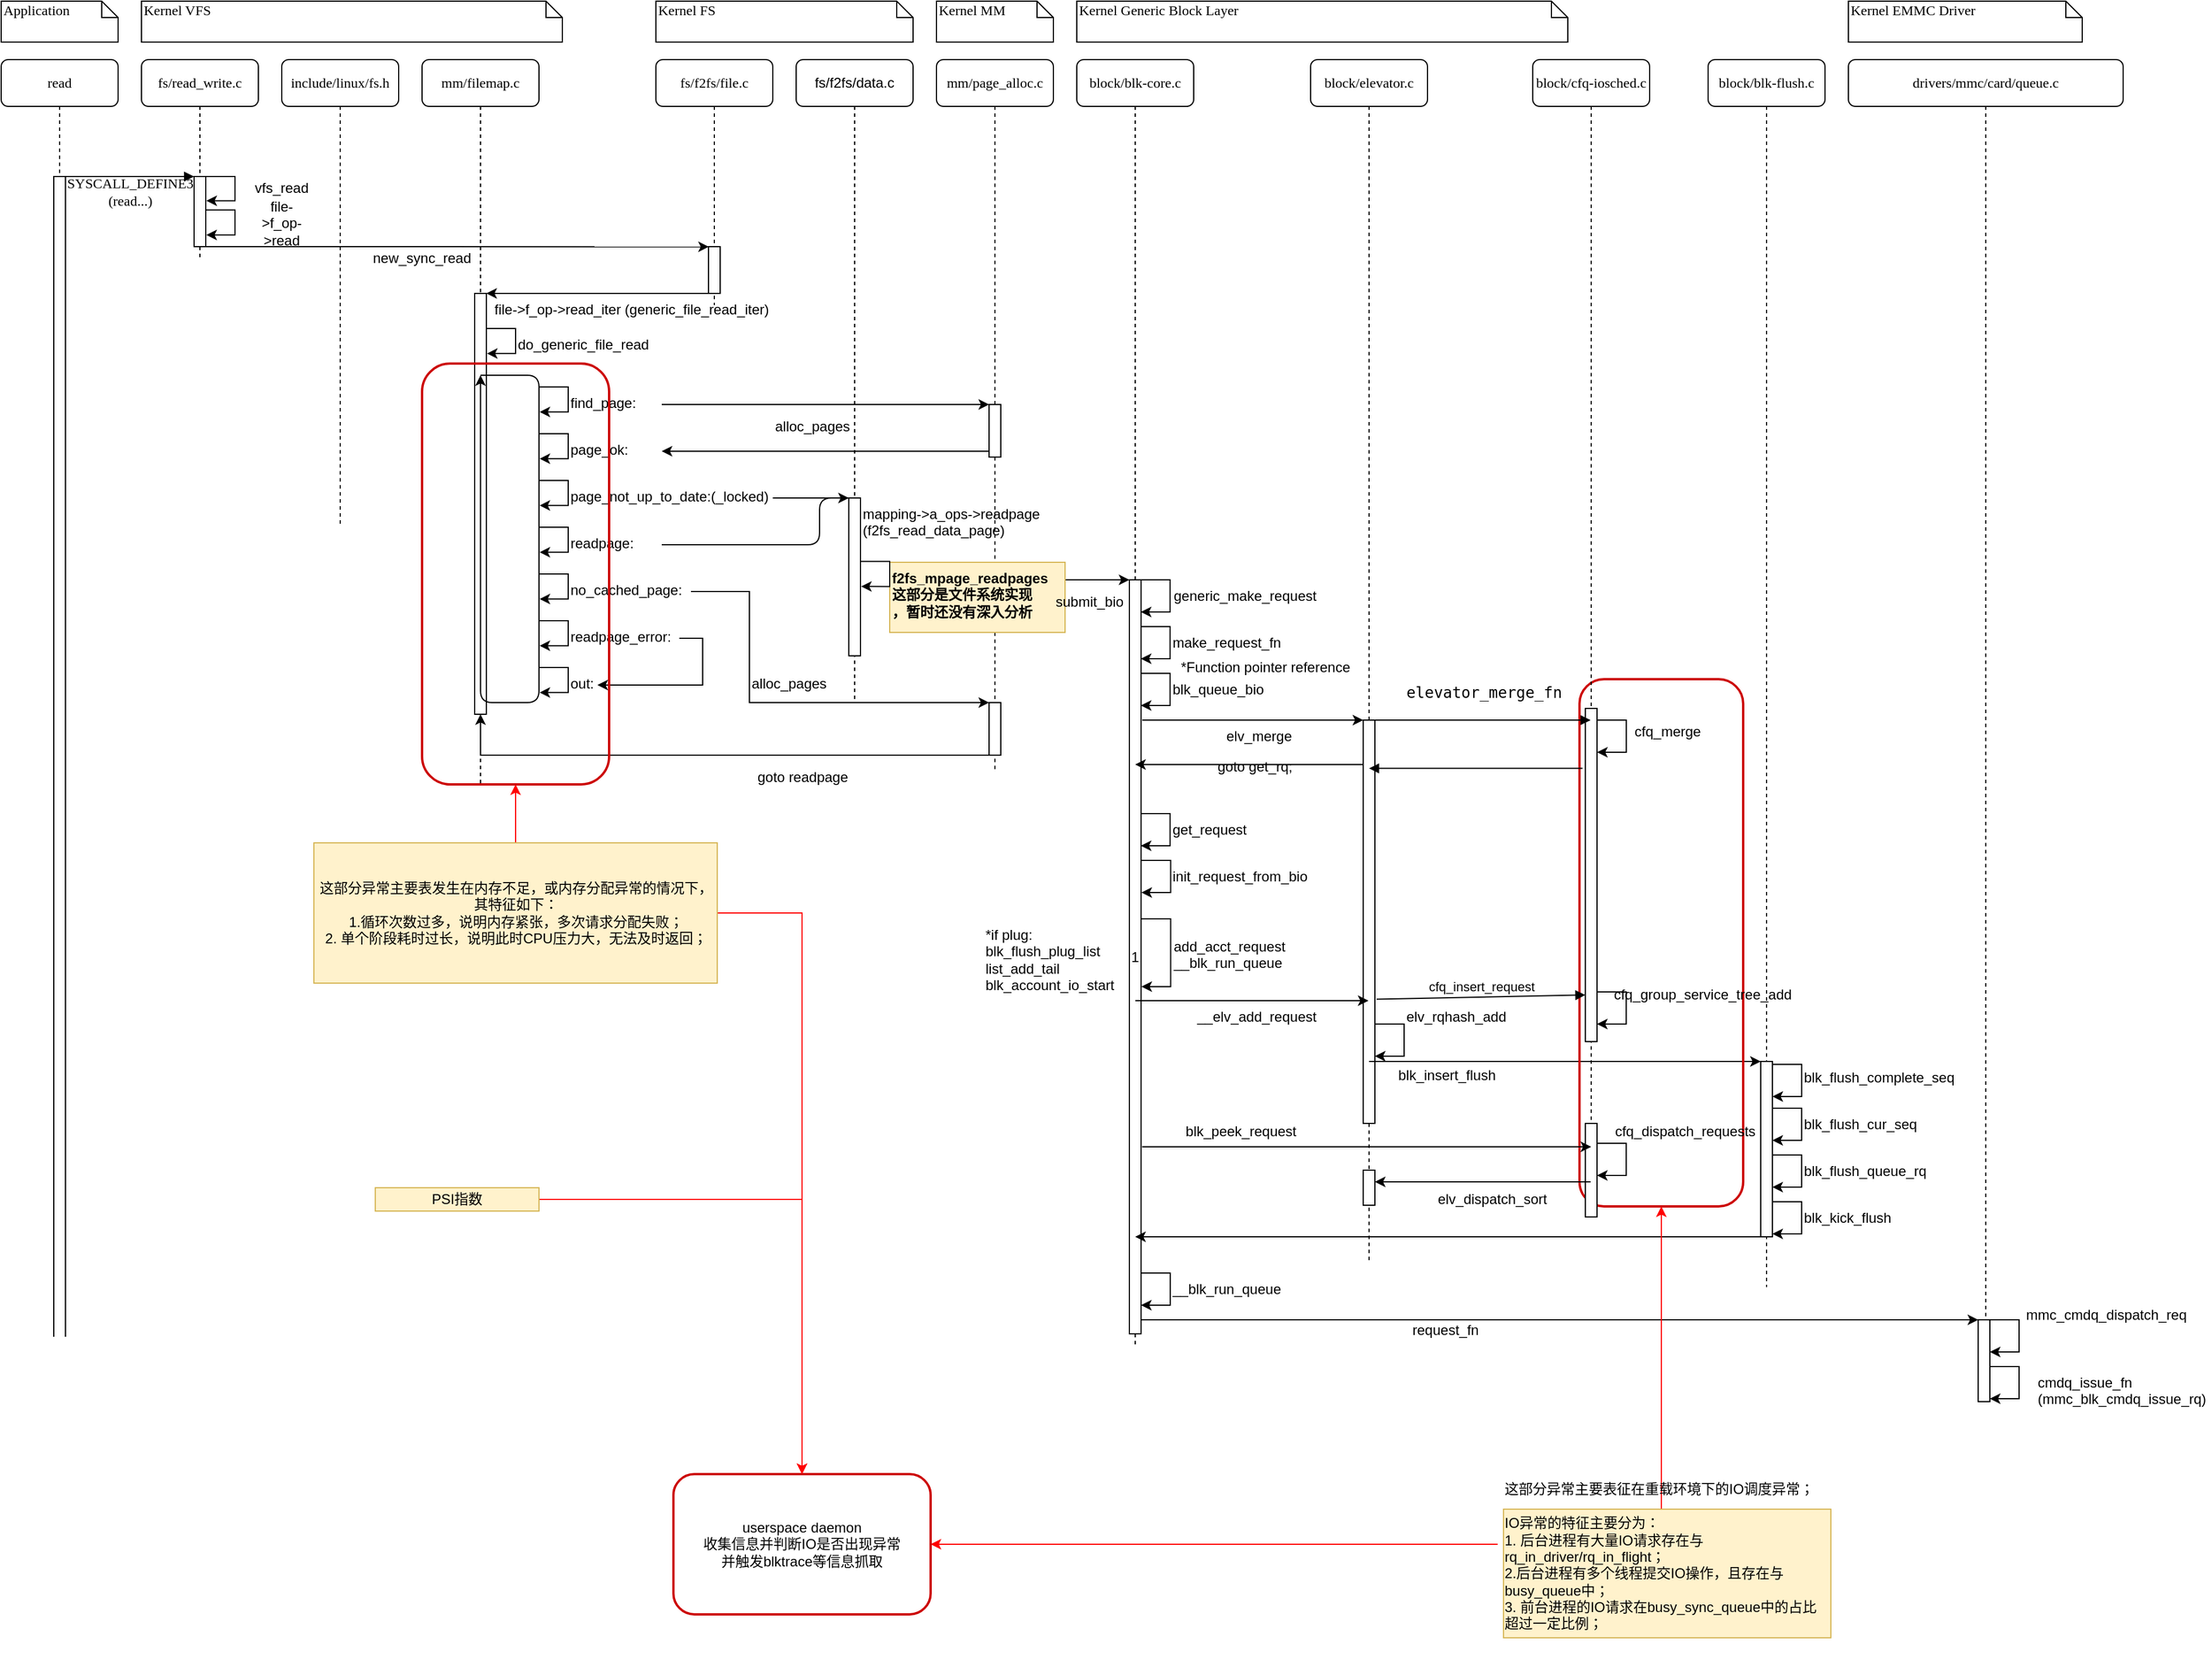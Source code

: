 <mxfile version="12.6.5" type="device"><diagram name="Page-1" id="13e1069c-82ec-6db2-03f1-153e76fe0fe0"><mxGraphModel dx="1218" dy="825" grid="1" gridSize="10" guides="1" tooltips="1" connect="1" arrows="1" fold="1" page="1" pageScale="1" pageWidth="1100" pageHeight="850" background="#ffffff" math="0" shadow="0"><root><mxCell id="0"/><mxCell id="1" parent="0"/><mxCell id="7baba1c4bc27f4b0-2" value="fs/read_write.c" style="shape=umlLifeline;perimeter=lifelinePerimeter;whiteSpace=wrap;html=1;container=1;collapsible=0;recursiveResize=0;outlineConnect=0;rounded=1;shadow=0;comic=0;labelBackgroundColor=none;strokeWidth=1;fontFamily=Verdana;fontSize=12;align=center;" parent="1" vertex="1"><mxGeometry x="160" y="90" width="100" height="170" as="geometry"/></mxCell><mxCell id="7baba1c4bc27f4b0-3" value="fs/f2fs/file.c" style="shape=umlLifeline;perimeter=lifelinePerimeter;whiteSpace=wrap;html=1;container=1;collapsible=0;recursiveResize=0;outlineConnect=0;rounded=1;shadow=0;comic=0;labelBackgroundColor=none;strokeWidth=1;fontFamily=Verdana;fontSize=12;align=center;" parent="1" vertex="1"><mxGeometry x="600" y="90" width="100" height="210" as="geometry"/></mxCell><mxCell id="7baba1c4bc27f4b0-13" value="" style="html=1;points=[];perimeter=orthogonalPerimeter;rounded=0;shadow=0;comic=0;labelBackgroundColor=none;strokeWidth=1;fontFamily=Verdana;fontSize=12;align=center;" parent="7baba1c4bc27f4b0-3" vertex="1"><mxGeometry x="45" y="160" width="10" height="40" as="geometry"/></mxCell><mxCell id="7baba1c4bc27f4b0-5" value="include/linux/fs.h" style="shape=umlLifeline;perimeter=lifelinePerimeter;whiteSpace=wrap;html=1;container=1;collapsible=0;recursiveResize=0;outlineConnect=0;rounded=1;shadow=0;comic=0;labelBackgroundColor=none;strokeWidth=1;fontFamily=Verdana;fontSize=12;align=center;" parent="1" vertex="1"><mxGeometry x="280" y="90" width="100" height="400" as="geometry"/></mxCell><mxCell id="7baba1c4bc27f4b0-8" value="read" style="shape=umlLifeline;perimeter=lifelinePerimeter;whiteSpace=wrap;html=1;container=1;collapsible=0;recursiveResize=0;outlineConnect=0;rounded=1;shadow=0;comic=0;labelBackgroundColor=none;strokeWidth=1;fontFamily=Verdana;fontSize=12;align=center;" parent="1" vertex="1"><mxGeometry x="40" y="90" width="100" height="1320" as="geometry"/></mxCell><mxCell id="7baba1c4bc27f4b0-9" value="" style="html=1;points=[];perimeter=orthogonalPerimeter;rounded=0;shadow=0;comic=0;labelBackgroundColor=none;strokeWidth=1;fontFamily=Verdana;fontSize=12;align=center;" parent="7baba1c4bc27f4b0-8" vertex="1"><mxGeometry x="45" y="100" width="10" height="1210" as="geometry"/></mxCell><mxCell id="7baba1c4bc27f4b0-11" value="&lt;div&gt;SYSCALL_DEFINE3&lt;/div&gt;&lt;div&gt;(read...)&lt;/div&gt;" style="html=1;verticalAlign=bottom;endArrow=block;entryX=0;entryY=0;labelBackgroundColor=none;fontFamily=Verdana;fontSize=12;edgeStyle=elbowEdgeStyle;elbow=vertical;entryDx=0;entryDy=0;" parent="1" source="7baba1c4bc27f4b0-9" target="0Uf66mlIZBDruTXCFfP_-111" edge="1"><mxGeometry y="-30" relative="1" as="geometry"><mxPoint x="220" y="190" as="sourcePoint"/><mxPoint x="285" y="180" as="targetPoint"/><mxPoint as="offset"/></mxGeometry></mxCell><mxCell id="7baba1c4bc27f4b0-40" value="Application" style="shape=note;whiteSpace=wrap;html=1;size=14;verticalAlign=top;align=left;spacingTop=-6;rounded=0;shadow=0;comic=0;labelBackgroundColor=none;strokeWidth=1;fontFamily=Verdana;fontSize=12" parent="1" vertex="1"><mxGeometry x="40" y="40" width="100" height="35" as="geometry"/></mxCell><mxCell id="7baba1c4bc27f4b0-41" value="Kernel VFS" style="shape=note;whiteSpace=wrap;html=1;size=14;verticalAlign=top;align=left;spacingTop=-6;rounded=0;shadow=0;comic=0;labelBackgroundColor=none;strokeWidth=1;fontFamily=Verdana;fontSize=12" parent="1" vertex="1"><mxGeometry x="160" y="40" width="360" height="35" as="geometry"/></mxCell><mxCell id="7baba1c4bc27f4b0-42" value="Kernel FS" style="shape=note;whiteSpace=wrap;html=1;size=14;verticalAlign=top;align=left;spacingTop=-6;rounded=0;shadow=0;comic=0;labelBackgroundColor=none;strokeWidth=1;fontFamily=Verdana;fontSize=12" parent="1" vertex="1"><mxGeometry x="600" y="40" width="220" height="35" as="geometry"/></mxCell><mxCell id="0Uf66mlIZBDruTXCFfP_-3" value="vfs_read" style="text;html=1;strokeColor=none;fillColor=none;align=center;verticalAlign=middle;whiteSpace=wrap;rounded=0;" parent="1" vertex="1"><mxGeometry x="260" y="190" width="40" height="20" as="geometry"/></mxCell><mxCell id="0Uf66mlIZBDruTXCFfP_-5" value="file-&amp;gt;f_op-&amp;gt;read" style="text;html=1;strokeColor=none;fillColor=none;align=center;verticalAlign=middle;whiteSpace=wrap;rounded=0;" parent="1" vertex="1"><mxGeometry x="260" y="220" width="40" height="20" as="geometry"/></mxCell><mxCell id="0Uf66mlIZBDruTXCFfP_-6" value="" style="endArrow=classic;html=1;exitX=1;exitY=1;exitDx=0;exitDy=0;entryX=0.028;entryY=0.002;entryDx=0;entryDy=0;entryPerimeter=0;" parent="1" source="0Uf66mlIZBDruTXCFfP_-111" target="7baba1c4bc27f4b0-13" edge="1"><mxGeometry width="50" height="50" relative="1" as="geometry"><mxPoint x="210" y="250" as="sourcePoint"/><mxPoint x="600" y="250" as="targetPoint"/></mxGeometry></mxCell><mxCell id="0Uf66mlIZBDruTXCFfP_-7" value="new_sync_read" style="text;html=1;strokeColor=none;fillColor=none;align=center;verticalAlign=middle;whiteSpace=wrap;rounded=0;" parent="1" vertex="1"><mxGeometry x="380" y="250" width="40" height="20" as="geometry"/></mxCell><mxCell id="0Uf66mlIZBDruTXCFfP_-11" value="file-&amp;gt;f_op-&amp;gt;read_iter (generic_file_read_iter)" style="text;html=1;" parent="1" vertex="1"><mxGeometry x="460" y="290" width="270" height="30" as="geometry"/></mxCell><mxCell id="0Uf66mlIZBDruTXCFfP_-72" value="&lt;span style=&quot;white-space: normal ; font-family: &amp;#34;helvetica&amp;#34;&quot;&gt;fs/f2fs/data.c&lt;/span&gt;" style="shape=umlLifeline;perimeter=lifelinePerimeter;whiteSpace=wrap;html=1;container=1;collapsible=0;recursiveResize=0;outlineConnect=0;rounded=1;shadow=0;comic=0;labelBackgroundColor=none;strokeWidth=1;fontFamily=Verdana;fontSize=12;align=center;" parent="1" vertex="1" connectable="0"><mxGeometry x="720" y="90" width="100" height="550" as="geometry"/></mxCell><mxCell id="zOFS1RUu8KOkjZ42PnLW-37" value="" style="rounded=0;whiteSpace=wrap;html=1;" parent="0Uf66mlIZBDruTXCFfP_-72" vertex="1"><mxGeometry x="45" y="375" width="10" height="135" as="geometry"/></mxCell><mxCell id="0Uf66mlIZBDruTXCFfP_-79" value="Kernel Generic Block Layer" style="shape=note;whiteSpace=wrap;html=1;size=14;verticalAlign=top;align=left;spacingTop=-6;rounded=0;shadow=0;comic=0;labelBackgroundColor=none;strokeWidth=1;fontFamily=Verdana;fontSize=12" parent="1" vertex="1"><mxGeometry x="960" y="40" width="420" height="35" as="geometry"/></mxCell><mxCell id="0Uf66mlIZBDruTXCFfP_-84" value="block/blk-core.c" style="shape=umlLifeline;perimeter=lifelinePerimeter;whiteSpace=wrap;html=1;container=1;collapsible=0;recursiveResize=0;outlineConnect=0;rounded=1;shadow=0;comic=0;labelBackgroundColor=none;strokeWidth=1;fontFamily=Verdana;fontSize=12;align=center;" parent="1" vertex="1"><mxGeometry x="960" y="90" width="100" height="1100" as="geometry"/></mxCell><mxCell id="0Uf66mlIZBDruTXCFfP_-100" value="1" style="rounded=0;whiteSpace=wrap;html=1;" parent="0Uf66mlIZBDruTXCFfP_-84" vertex="1"><mxGeometry x="45" y="445" width="10" height="645" as="geometry"/></mxCell><mxCell id="0Uf66mlIZBDruTXCFfP_-93" style="edgeStyle=orthogonalEdgeStyle;rounded=0;orthogonalLoop=1;jettySize=auto;html=1;exitX=1;exitY=0;exitDx=0;exitDy=0;entryX=1;entryY=0.25;entryDx=0;entryDy=0;" parent="1" edge="1"><mxGeometry relative="1" as="geometry"><mxPoint x="1014.81" y="535" as="sourcePoint"/><mxPoint x="1014.81" y="562.5" as="targetPoint"/><Array as="points"><mxPoint x="1039.81" y="535"/><mxPoint x="1039.81" y="563"/></Array></mxGeometry></mxCell><mxCell id="0Uf66mlIZBDruTXCFfP_-94" value="generic_make_request" style="text;html=1;" parent="1" vertex="1"><mxGeometry x="1040.81" y="535" width="150" height="30" as="geometry"/></mxCell><mxCell id="0Uf66mlIZBDruTXCFfP_-95" value="make_request_fn" style="text;html=1;" parent="1" vertex="1"><mxGeometry x="1039.81" y="575" width="120" height="30" as="geometry"/></mxCell><mxCell id="0Uf66mlIZBDruTXCFfP_-96" style="edgeStyle=orthogonalEdgeStyle;rounded=0;orthogonalLoop=1;jettySize=auto;html=1;exitX=1;exitY=0;exitDx=0;exitDy=0;entryX=1;entryY=0.25;entryDx=0;entryDy=0;" parent="1" edge="1"><mxGeometry relative="1" as="geometry"><mxPoint x="1014.81" y="575" as="sourcePoint"/><mxPoint x="1014.81" y="602.5" as="targetPoint"/><Array as="points"><mxPoint x="1039.81" y="575"/><mxPoint x="1039.81" y="603"/></Array></mxGeometry></mxCell><mxCell id="0Uf66mlIZBDruTXCFfP_-97" value="blk_queue_bio" style="text;html=1;" parent="1" vertex="1"><mxGeometry x="1039.81" y="615" width="110" height="30" as="geometry"/></mxCell><mxCell id="0Uf66mlIZBDruTXCFfP_-98" style="edgeStyle=orthogonalEdgeStyle;rounded=0;orthogonalLoop=1;jettySize=auto;html=1;exitX=1;exitY=0;exitDx=0;exitDy=0;entryX=1;entryY=0.25;entryDx=0;entryDy=0;" parent="1" edge="1"><mxGeometry relative="1" as="geometry"><mxPoint x="1014.81" y="615" as="sourcePoint"/><mxPoint x="1014.81" y="642.5" as="targetPoint"/><Array as="points"><mxPoint x="1039.81" y="615"/><mxPoint x="1039.81" y="643"/></Array></mxGeometry></mxCell><mxCell id="0Uf66mlIZBDruTXCFfP_-102" value="block/elevator.c" style="shape=umlLifeline;perimeter=lifelinePerimeter;whiteSpace=wrap;html=1;container=1;collapsible=0;recursiveResize=0;outlineConnect=0;rounded=1;shadow=0;comic=0;labelBackgroundColor=none;strokeWidth=1;fontFamily=Verdana;fontSize=12;align=center;" parent="1" vertex="1"><mxGeometry x="1160" y="90" width="100" height="1030" as="geometry"/></mxCell><mxCell id="0Uf66mlIZBDruTXCFfP_-104" value="" style="rounded=0;whiteSpace=wrap;html=1;" parent="0Uf66mlIZBDruTXCFfP_-102" vertex="1"><mxGeometry x="45" y="565" width="10" height="345" as="geometry"/></mxCell><mxCell id="QW1HH4WU_X5quWv__SXj-33" value="" style="html=1;points=[];perimeter=orthogonalPerimeter;" vertex="1" parent="0Uf66mlIZBDruTXCFfP_-102"><mxGeometry x="45" y="950" width="10" height="30" as="geometry"/></mxCell><mxCell id="0Uf66mlIZBDruTXCFfP_-107" value="&lt;span style=&quot;white-space: normal&quot;&gt;elv_merge&lt;/span&gt;" style="text;html=1;" parent="1" vertex="1"><mxGeometry x="1086.12" y="655" width="59" height="30" as="geometry"/></mxCell><mxCell id="0Uf66mlIZBDruTXCFfP_-108" value="Kernel EMMC Driver" style="shape=note;whiteSpace=wrap;html=1;size=14;verticalAlign=top;align=left;spacingTop=-6;rounded=0;shadow=0;comic=0;labelBackgroundColor=none;strokeWidth=1;fontFamily=Verdana;fontSize=12" parent="1" vertex="1"><mxGeometry x="1620" y="40" width="200" height="35" as="geometry"/></mxCell><mxCell id="0Uf66mlIZBDruTXCFfP_-109" value="drivers/mmc/card/queue.c" style="shape=umlLifeline;perimeter=lifelinePerimeter;whiteSpace=wrap;html=1;container=1;collapsible=0;recursiveResize=0;outlineConnect=0;rounded=1;shadow=0;comic=0;labelBackgroundColor=none;strokeWidth=1;fontFamily=Verdana;fontSize=12;align=center;" parent="1" vertex="1"><mxGeometry x="1620" y="90" width="235" height="1130" as="geometry"/></mxCell><mxCell id="udNs83NDgkUkfZLDIguI-54" value="" style="rounded=0;whiteSpace=wrap;html=1;fontSize=12;" parent="0Uf66mlIZBDruTXCFfP_-109" vertex="1"><mxGeometry x="111" y="1078" width="10" height="70" as="geometry"/></mxCell><mxCell id="0Uf66mlIZBDruTXCFfP_-112" style="edgeStyle=orthogonalEdgeStyle;rounded=0;orthogonalLoop=1;jettySize=auto;html=1;exitX=1;exitY=0;exitDx=0;exitDy=0;entryX=1.056;entryY=0.346;entryDx=0;entryDy=0;entryPerimeter=0;" parent="1" source="0Uf66mlIZBDruTXCFfP_-111" target="0Uf66mlIZBDruTXCFfP_-111" edge="1"><mxGeometry relative="1" as="geometry"><mxPoint x="270" y="171.163" as="targetPoint"/><Array as="points"><mxPoint x="240" y="190"/><mxPoint x="240" y="211"/></Array></mxGeometry></mxCell><mxCell id="0Uf66mlIZBDruTXCFfP_-111" value="" style="rounded=0;whiteSpace=wrap;html=1;" parent="1" vertex="1"><mxGeometry x="205" y="190" width="10" height="60" as="geometry"/></mxCell><mxCell id="0Uf66mlIZBDruTXCFfP_-113" style="edgeStyle=orthogonalEdgeStyle;rounded=0;orthogonalLoop=1;jettySize=auto;html=1;exitX=1;exitY=0;exitDx=0;exitDy=0;entryX=1.051;entryY=0.069;entryDx=0;entryDy=0;entryPerimeter=0;" parent="1" edge="1"><mxGeometry relative="1" as="geometry"><mxPoint x="215.51" y="239.99" as="targetPoint"/><mxPoint x="215" y="218.6" as="sourcePoint"/><Array as="points"><mxPoint x="240" y="218.6"/><mxPoint x="240" y="239.6"/></Array></mxGeometry></mxCell><mxCell id="0Uf66mlIZBDruTXCFfP_-8" value="" style="endArrow=classic;html=1;entryX=1;entryY=0;entryDx=0;entryDy=0;" parent="1" source="7baba1c4bc27f4b0-13" target="-51AK3WHZb0FhU3N2Qjv-5" edge="1"><mxGeometry width="50" height="50" relative="1" as="geometry"><mxPoint x="600" y="290" as="sourcePoint"/><mxPoint x="230" y="290" as="targetPoint"/></mxGeometry></mxCell><mxCell id="udNs83NDgkUkfZLDIguI-3" value="*Function pointer reference" style="text;html=1;align=center;verticalAlign=middle;resizable=0;points=[];autosize=1;" parent="1" vertex="1"><mxGeometry x="1040.81" y="600" width="160" height="20" as="geometry"/></mxCell><mxCell id="udNs83NDgkUkfZLDIguI-6" value="goto get_rq;" style="text;html=1;align=center;verticalAlign=middle;resizable=0;points=[];autosize=1;" parent="1" vertex="1"><mxGeometry x="1071.62" y="685" width="80" height="20" as="geometry"/></mxCell><mxCell id="udNs83NDgkUkfZLDIguI-7" value="get_request" style="text;html=1;" parent="1" vertex="1"><mxGeometry x="1039.81" y="735" width="110" height="30" as="geometry"/></mxCell><mxCell id="udNs83NDgkUkfZLDIguI-8" style="edgeStyle=orthogonalEdgeStyle;rounded=0;orthogonalLoop=1;jettySize=auto;html=1;exitX=1;exitY=0;exitDx=0;exitDy=0;entryX=1;entryY=0.25;entryDx=0;entryDy=0;" parent="1" edge="1"><mxGeometry relative="1" as="geometry"><mxPoint x="1014.81" y="735" as="sourcePoint"/><mxPoint x="1014.81" y="762.5" as="targetPoint"/><Array as="points"><mxPoint x="1039.81" y="735"/><mxPoint x="1039.81" y="763"/></Array></mxGeometry></mxCell><mxCell id="udNs83NDgkUkfZLDIguI-9" value="init_request_from_bio" style="text;html=1;" parent="1" vertex="1"><mxGeometry x="1040.32" y="775" width="140" height="30" as="geometry"/></mxCell><mxCell id="udNs83NDgkUkfZLDIguI-10" style="edgeStyle=orthogonalEdgeStyle;rounded=0;orthogonalLoop=1;jettySize=auto;html=1;exitX=1;exitY=0;exitDx=0;exitDy=0;entryX=1;entryY=0.25;entryDx=0;entryDy=0;" parent="1" edge="1"><mxGeometry relative="1" as="geometry"><mxPoint x="1015.32" y="775" as="sourcePoint"/><mxPoint x="1015.32" y="802.5" as="targetPoint"/><Array as="points"><mxPoint x="1040.32" y="775"/><mxPoint x="1040.32" y="803"/></Array></mxGeometry></mxCell><mxCell id="udNs83NDgkUkfZLDIguI-12" style="edgeStyle=orthogonalEdgeStyle;rounded=0;orthogonalLoop=1;jettySize=auto;html=1;exitX=1;exitY=0;exitDx=0;exitDy=0;" parent="1" edge="1"><mxGeometry relative="1" as="geometry"><mxPoint x="1015.29" y="825" as="sourcePoint"/><mxPoint x="1015.32" y="883" as="targetPoint"/><Array as="points"><mxPoint x="1040.32" y="825"/><mxPoint x="1040.32" y="883"/></Array></mxGeometry></mxCell><mxCell id="udNs83NDgkUkfZLDIguI-14" value="*if plug:&lt;br&gt;blk_flush_plug_list&lt;br&gt;list_add_tail&lt;br&gt;blk_account_io_start" style="text;html=1;" parent="1" vertex="1"><mxGeometry x="880" y="825" width="120" height="70" as="geometry"/></mxCell><mxCell id="udNs83NDgkUkfZLDIguI-19" value="add_acct_request&lt;br&gt;__blk_run_queue" style="text;html=1;" parent="1" vertex="1"><mxGeometry x="1041.32" y="835" width="110" height="30" as="geometry"/></mxCell><mxCell id="udNs83NDgkUkfZLDIguI-21" value="" style="endArrow=classic;html=1;fontSize=24;entryX=0;entryY=0;entryDx=0;entryDy=0;" parent="1" target="0Uf66mlIZBDruTXCFfP_-104" edge="1"><mxGeometry width="50" height="50" relative="1" as="geometry"><mxPoint x="1016" y="655" as="sourcePoint"/><mxPoint x="1454.5" y="655" as="targetPoint"/></mxGeometry></mxCell><mxCell id="udNs83NDgkUkfZLDIguI-23" value="__elv_add_request" style="text;html=1;fontSize=12;" parent="1" vertex="1"><mxGeometry x="1060.81" y="895" width="110" height="20" as="geometry"/></mxCell><mxCell id="udNs83NDgkUkfZLDIguI-25" value="elv_rqhash_add&amp;nbsp;" style="text;html=1;fontSize=12;" parent="1" vertex="1"><mxGeometry x="1240" y="895" width="110" height="30" as="geometry"/></mxCell><mxCell id="udNs83NDgkUkfZLDIguI-26" style="edgeStyle=orthogonalEdgeStyle;rounded=0;orthogonalLoop=1;jettySize=auto;html=1;exitX=1;exitY=0;exitDx=0;exitDy=0;entryX=1;entryY=0.25;entryDx=0;entryDy=0;" parent="1" edge="1"><mxGeometry relative="1" as="geometry"><mxPoint x="1215" y="915" as="sourcePoint"/><mxPoint x="1215" y="942.5" as="targetPoint"/><Array as="points"><mxPoint x="1240" y="915"/><mxPoint x="1240" y="943"/></Array></mxGeometry></mxCell><mxCell id="udNs83NDgkUkfZLDIguI-27" value="blk_insert_flush" style="text;html=1;fontSize=12;" parent="1" vertex="1"><mxGeometry x="1232.5" y="945" width="85" height="30" as="geometry"/></mxCell><mxCell id="udNs83NDgkUkfZLDIguI-28" value="block/blk-flush.c" style="shape=umlLifeline;perimeter=lifelinePerimeter;whiteSpace=wrap;html=1;container=1;collapsible=0;recursiveResize=0;outlineConnect=0;rounded=1;shadow=0;comic=0;labelBackgroundColor=none;strokeWidth=1;fontFamily=Verdana;fontSize=12;align=center;" parent="1" vertex="1"><mxGeometry x="1500" y="90" width="100" height="1050" as="geometry"/></mxCell><mxCell id="-51AK3WHZb0FhU3N2Qjv-35" value="" style="rounded=0;whiteSpace=wrap;html=1;" parent="udNs83NDgkUkfZLDIguI-28" vertex="1"><mxGeometry x="45" y="857" width="10" height="150" as="geometry"/></mxCell><mxCell id="udNs83NDgkUkfZLDIguI-32" value="blk_flush_complete_seq" style="text;html=1;fontSize=12;" parent="1" vertex="1"><mxGeometry x="1580" y="947" width="120" height="30" as="geometry"/></mxCell><mxCell id="udNs83NDgkUkfZLDIguI-33" style="edgeStyle=orthogonalEdgeStyle;rounded=0;orthogonalLoop=1;jettySize=auto;html=1;exitX=1;exitY=0;exitDx=0;exitDy=0;entryX=1;entryY=0.25;entryDx=0;entryDy=0;" parent="1" edge="1"><mxGeometry relative="1" as="geometry"><mxPoint x="1405.06" y="655.0" as="sourcePoint"/><mxPoint x="1405.06" y="682.5" as="targetPoint"/><Array as="points"><mxPoint x="1430.06" y="655.53"/><mxPoint x="1430.06" y="682.53"/></Array></mxGeometry></mxCell><mxCell id="udNs83NDgkUkfZLDIguI-37" value="blk_flush_cur_seq" style="text;html=1;fontSize=12;" parent="1" vertex="1"><mxGeometry x="1580" y="987" width="120" height="30" as="geometry"/></mxCell><mxCell id="udNs83NDgkUkfZLDIguI-38" style="edgeStyle=orthogonalEdgeStyle;rounded=0;orthogonalLoop=1;jettySize=auto;html=1;exitX=1;exitY=0;exitDx=0;exitDy=0;entryX=1;entryY=0.25;entryDx=0;entryDy=0;" parent="1" edge="1"><mxGeometry relative="1" as="geometry"><mxPoint x="1555" y="987" as="sourcePoint"/><mxPoint x="1555" y="1014.5" as="targetPoint"/><Array as="points"><mxPoint x="1580" y="987"/><mxPoint x="1580" y="1015"/></Array></mxGeometry></mxCell><mxCell id="udNs83NDgkUkfZLDIguI-39" value="blk_flush_queue_rq" style="text;html=1;fontSize=12;" parent="1" vertex="1"><mxGeometry x="1580" y="1027" width="130" height="30" as="geometry"/></mxCell><mxCell id="udNs83NDgkUkfZLDIguI-40" style="edgeStyle=orthogonalEdgeStyle;rounded=0;orthogonalLoop=1;jettySize=auto;html=1;exitX=1;exitY=0;exitDx=0;exitDy=0;entryX=1;entryY=0.25;entryDx=0;entryDy=0;" parent="1" edge="1"><mxGeometry relative="1" as="geometry"><mxPoint x="1555" y="1027" as="sourcePoint"/><mxPoint x="1555" y="1054.5" as="targetPoint"/><Array as="points"><mxPoint x="1580" y="1027"/><mxPoint x="1580" y="1055"/></Array></mxGeometry></mxCell><mxCell id="udNs83NDgkUkfZLDIguI-41" value="blk_kick_flush" style="text;html=1;fontSize=12;" parent="1" vertex="1"><mxGeometry x="1580" y="1067" width="100" height="30" as="geometry"/></mxCell><mxCell id="udNs83NDgkUkfZLDIguI-42" style="edgeStyle=orthogonalEdgeStyle;rounded=0;orthogonalLoop=1;jettySize=auto;html=1;exitX=1;exitY=0;exitDx=0;exitDy=0;entryX=1;entryY=0.25;entryDx=0;entryDy=0;" parent="1" edge="1"><mxGeometry relative="1" as="geometry"><mxPoint x="1555" y="1067" as="sourcePoint"/><mxPoint x="1555" y="1094.5" as="targetPoint"/><Array as="points"><mxPoint x="1580" y="1067"/><mxPoint x="1580" y="1095"/></Array></mxGeometry></mxCell><mxCell id="udNs83NDgkUkfZLDIguI-49" value="__blk_run_queue" style="text;html=1;fontSize=12;" parent="1" vertex="1"><mxGeometry x="1040" y="1128" width="120" height="30" as="geometry"/></mxCell><mxCell id="udNs83NDgkUkfZLDIguI-50" style="edgeStyle=orthogonalEdgeStyle;rounded=0;orthogonalLoop=1;jettySize=auto;html=1;exitX=1;exitY=0;exitDx=0;exitDy=0;entryX=1;entryY=0.25;entryDx=0;entryDy=0;" parent="1" edge="1"><mxGeometry relative="1" as="geometry"><mxPoint x="1014.97" y="1128" as="sourcePoint"/><mxPoint x="1014.97" y="1155.5" as="targetPoint"/><Array as="points"><mxPoint x="1039.97" y="1128"/><mxPoint x="1039.97" y="1156"/></Array></mxGeometry></mxCell><mxCell id="udNs83NDgkUkfZLDIguI-55" value="" style="endArrow=classic;html=1;fontSize=12;entryX=0;entryY=0;entryDx=0;entryDy=0;exitX=1;exitY=1;exitDx=0;exitDy=0;" parent="1" target="udNs83NDgkUkfZLDIguI-54" edge="1"><mxGeometry width="50" height="50" relative="1" as="geometry"><mxPoint x="1015" y="1168" as="sourcePoint"/><mxPoint x="1392.5" y="1251.8" as="targetPoint"/></mxGeometry></mxCell><mxCell id="udNs83NDgkUkfZLDIguI-56" value="mmc_cmdq_dispatch_req" style="text;html=1;fontSize=12;" parent="1" vertex="1"><mxGeometry x="1770" y="1150" width="160" height="30" as="geometry"/></mxCell><mxCell id="udNs83NDgkUkfZLDIguI-57" value="request_fn" style="text;html=1;align=center;verticalAlign=middle;resizable=0;points=[];autosize=1;fontSize=12;" parent="1" vertex="1"><mxGeometry x="1240" y="1167" width="70" height="20" as="geometry"/></mxCell><mxCell id="udNs83NDgkUkfZLDIguI-58" style="edgeStyle=orthogonalEdgeStyle;rounded=0;orthogonalLoop=1;jettySize=auto;html=1;exitX=1;exitY=0;exitDx=0;exitDy=0;entryX=1;entryY=0.25;entryDx=0;entryDy=0;" parent="1" edge="1"><mxGeometry relative="1" as="geometry"><mxPoint x="1741" y="1168" as="sourcePoint"/><mxPoint x="1741" y="1195.5" as="targetPoint"/><Array as="points"><mxPoint x="1766" y="1168"/><mxPoint x="1766" y="1196"/></Array></mxGeometry></mxCell><mxCell id="udNs83NDgkUkfZLDIguI-59" value="cmdq_issue_fn&lt;br&gt;(mmc_blk_cmdq_issue_rq)" style="text;html=1;fontSize=12;" parent="1" vertex="1"><mxGeometry x="1780" y="1208" width="110" height="30" as="geometry"/></mxCell><mxCell id="udNs83NDgkUkfZLDIguI-60" style="edgeStyle=orthogonalEdgeStyle;rounded=0;orthogonalLoop=1;jettySize=auto;html=1;exitX=1;exitY=0;exitDx=0;exitDy=0;entryX=1;entryY=0.25;entryDx=0;entryDy=0;" parent="1" edge="1"><mxGeometry relative="1" as="geometry"><mxPoint x="1741" y="1208" as="sourcePoint"/><mxPoint x="1741" y="1235.5" as="targetPoint"/><Array as="points"><mxPoint x="1766" y="1208"/><mxPoint x="1766" y="1236"/></Array></mxGeometry></mxCell><mxCell id="-51AK3WHZb0FhU3N2Qjv-1" value="mm/filemap.c" style="shape=umlLifeline;perimeter=lifelinePerimeter;whiteSpace=wrap;html=1;container=1;collapsible=0;recursiveResize=0;outlineConnect=0;rounded=1;shadow=0;comic=0;labelBackgroundColor=none;strokeWidth=1;fontFamily=Verdana;fontSize=12;align=center;" parent="1" vertex="1"><mxGeometry x="400" y="90" width="100" height="620" as="geometry"/></mxCell><mxCell id="-51AK3WHZb0FhU3N2Qjv-5" value="" style="rounded=0;whiteSpace=wrap;html=1;" parent="-51AK3WHZb0FhU3N2Qjv-1" vertex="1"><mxGeometry x="45" y="200" width="10" height="360" as="geometry"/></mxCell><mxCell id="zOFS1RUu8KOkjZ42PnLW-23" value="" style="endArrow=classic;html=1;" parent="-51AK3WHZb0FhU3N2Qjv-1" edge="1"><mxGeometry width="50" height="50" relative="1" as="geometry"><mxPoint x="50" y="270" as="sourcePoint"/><mxPoint x="50" y="270" as="targetPoint"/><Array as="points"><mxPoint x="100" y="270"/><mxPoint x="100" y="550"/><mxPoint x="50" y="550"/></Array></mxGeometry></mxCell><mxCell id="-51AK3WHZb0FhU3N2Qjv-8" value="do_generic_file_read" style="text;html=1;" parent="1" vertex="1"><mxGeometry x="480" y="320" width="190" height="30" as="geometry"/></mxCell><mxCell id="-51AK3WHZb0FhU3N2Qjv-10" style="edgeStyle=orthogonalEdgeStyle;rounded=0;orthogonalLoop=1;jettySize=auto;html=1;exitX=1;exitY=0;exitDx=0;exitDy=0;entryX=1.051;entryY=0.069;entryDx=0;entryDy=0;entryPerimeter=0;" parent="1" edge="1"><mxGeometry relative="1" as="geometry"><mxPoint x="455.51" y="341.39" as="targetPoint"/><mxPoint x="455" y="320.0" as="sourcePoint"/><Array as="points"><mxPoint x="480" y="320"/><mxPoint x="480" y="341"/></Array></mxGeometry></mxCell><mxCell id="-51AK3WHZb0FhU3N2Qjv-34" value="" style="endArrow=classic;html=1;" parent="1" edge="1"><mxGeometry width="50" height="50" relative="1" as="geometry"><mxPoint x="1010.1" y="895" as="sourcePoint"/><mxPoint x="1209.5" y="895" as="targetPoint"/></mxGeometry></mxCell><mxCell id="-51AK3WHZb0FhU3N2Qjv-36" value="" style="endArrow=classic;html=1;entryX=0;entryY=0;entryDx=0;entryDy=0;" parent="1" target="-51AK3WHZb0FhU3N2Qjv-35" edge="1" source="0Uf66mlIZBDruTXCFfP_-102"><mxGeometry width="50" height="50" relative="1" as="geometry"><mxPoint x="1208.5" y="935" as="sourcePoint"/><mxPoint x="1260" y="935" as="targetPoint"/></mxGeometry></mxCell><mxCell id="-51AK3WHZb0FhU3N2Qjv-37" value="" style="endArrow=classic;html=1;exitX=0;exitY=1;exitDx=0;exitDy=0;" parent="1" source="-51AK3WHZb0FhU3N2Qjv-35" edge="1" target="0Uf66mlIZBDruTXCFfP_-84"><mxGeometry width="50" height="50" relative="1" as="geometry"><mxPoint x="1120" y="1145" as="sourcePoint"/><mxPoint x="1008.5" y="1085" as="targetPoint"/></mxGeometry></mxCell><mxCell id="-51AK3WHZb0FhU3N2Qjv-40" value="" style="endArrow=classic;html=1;exitX=0;exitY=0.11;exitDx=0;exitDy=0;exitPerimeter=0;" parent="1" source="0Uf66mlIZBDruTXCFfP_-104" edge="1" target="0Uf66mlIZBDruTXCFfP_-84"><mxGeometry width="50" height="50" relative="1" as="geometry"><mxPoint x="1260" y="735" as="sourcePoint"/><mxPoint x="1020" y="686" as="targetPoint"/></mxGeometry></mxCell><mxCell id="zOFS1RUu8KOkjZ42PnLW-31" style="edgeStyle=orthogonalEdgeStyle;rounded=0;orthogonalLoop=1;jettySize=auto;html=1;entryX=0;entryY=0;entryDx=0;entryDy=0;" parent="1" source="zOFS1RUu8KOkjZ42PnLW-3" target="zOFS1RUu8KOkjZ42PnLW-30" edge="1"><mxGeometry relative="1" as="geometry"><Array as="points"><mxPoint x="840" y="385"/><mxPoint x="840" y="385"/></Array></mxGeometry></mxCell><mxCell id="zOFS1RUu8KOkjZ42PnLW-3" value="find_page:" style="text;html=1;" parent="1" vertex="1"><mxGeometry x="525" y="370" width="80" height="30" as="geometry"/></mxCell><mxCell id="zOFS1RUu8KOkjZ42PnLW-4" style="edgeStyle=orthogonalEdgeStyle;rounded=0;orthogonalLoop=1;jettySize=auto;html=1;exitX=1;exitY=0;exitDx=0;exitDy=0;entryX=1.051;entryY=0.069;entryDx=0;entryDy=0;entryPerimeter=0;" parent="1" edge="1"><mxGeometry relative="1" as="geometry"><mxPoint x="500.51" y="391.39" as="targetPoint"/><mxPoint x="500" y="370.0" as="sourcePoint"/><Array as="points"><mxPoint x="525" y="370"/><mxPoint x="525" y="391"/></Array></mxGeometry></mxCell><mxCell id="zOFS1RUu8KOkjZ42PnLW-5" value="page_ok:" style="text;html=1;" parent="1" vertex="1"><mxGeometry x="525" y="410" width="80" height="30" as="geometry"/></mxCell><mxCell id="zOFS1RUu8KOkjZ42PnLW-6" style="edgeStyle=orthogonalEdgeStyle;rounded=0;orthogonalLoop=1;jettySize=auto;html=1;exitX=1;exitY=0;exitDx=0;exitDy=0;entryX=1.051;entryY=0.069;entryDx=0;entryDy=0;entryPerimeter=0;" parent="1" edge="1"><mxGeometry relative="1" as="geometry"><mxPoint x="500.51" y="431.39" as="targetPoint"/><mxPoint x="500" y="410.0" as="sourcePoint"/><Array as="points"><mxPoint x="525" y="410"/><mxPoint x="525" y="431"/></Array></mxGeometry></mxCell><mxCell id="zOFS1RUu8KOkjZ42PnLW-38" style="edgeStyle=orthogonalEdgeStyle;rounded=0;orthogonalLoop=1;jettySize=auto;html=1;entryX=0;entryY=0;entryDx=0;entryDy=0;" parent="1" source="zOFS1RUu8KOkjZ42PnLW-7" target="zOFS1RUu8KOkjZ42PnLW-37" edge="1"><mxGeometry relative="1" as="geometry"><Array as="points"><mxPoint x="765" y="465"/></Array></mxGeometry></mxCell><mxCell id="zOFS1RUu8KOkjZ42PnLW-7" value="page_not_up_to_date:(_locked)" style="text;html=1;" parent="1" vertex="1"><mxGeometry x="525" y="450" width="175" height="30" as="geometry"/></mxCell><mxCell id="zOFS1RUu8KOkjZ42PnLW-8" style="edgeStyle=orthogonalEdgeStyle;rounded=0;orthogonalLoop=1;jettySize=auto;html=1;exitX=1;exitY=0;exitDx=0;exitDy=0;entryX=1.051;entryY=0.069;entryDx=0;entryDy=0;entryPerimeter=0;" parent="1" edge="1"><mxGeometry relative="1" as="geometry"><mxPoint x="500.51" y="471.39" as="targetPoint"/><mxPoint x="500" y="450.0" as="sourcePoint"/><Array as="points"><mxPoint x="525" y="450"/><mxPoint x="525" y="471"/></Array></mxGeometry></mxCell><mxCell id="zOFS1RUu8KOkjZ42PnLW-11" value="readpage:" style="text;html=1;" parent="1" vertex="1"><mxGeometry x="525" y="490" width="80" height="30" as="geometry"/></mxCell><mxCell id="zOFS1RUu8KOkjZ42PnLW-12" style="edgeStyle=orthogonalEdgeStyle;rounded=0;orthogonalLoop=1;jettySize=auto;html=1;exitX=1;exitY=0;exitDx=0;exitDy=0;entryX=1.051;entryY=0.069;entryDx=0;entryDy=0;entryPerimeter=0;" parent="1" edge="1"><mxGeometry relative="1" as="geometry"><mxPoint x="500.51" y="511.39" as="targetPoint"/><mxPoint x="500" y="490.0" as="sourcePoint"/><Array as="points"><mxPoint x="525" y="490"/><mxPoint x="525" y="511"/></Array></mxGeometry></mxCell><mxCell id="zOFS1RUu8KOkjZ42PnLW-45" style="edgeStyle=orthogonalEdgeStyle;rounded=0;orthogonalLoop=1;jettySize=auto;html=1;entryX=1;entryY=0.5;entryDx=0;entryDy=0;exitX=1;exitY=0.5;exitDx=0;exitDy=0;" parent="1" source="zOFS1RUu8KOkjZ42PnLW-13" target="zOFS1RUu8KOkjZ42PnLW-19" edge="1"><mxGeometry relative="1" as="geometry"/></mxCell><mxCell id="zOFS1RUu8KOkjZ42PnLW-13" value="readpage_error:" style="text;html=1;" parent="1" vertex="1"><mxGeometry x="525" y="570" width="95" height="30" as="geometry"/></mxCell><mxCell id="zOFS1RUu8KOkjZ42PnLW-14" style="edgeStyle=orthogonalEdgeStyle;rounded=0;orthogonalLoop=1;jettySize=auto;html=1;exitX=1;exitY=0;exitDx=0;exitDy=0;entryX=1.051;entryY=0.069;entryDx=0;entryDy=0;entryPerimeter=0;" parent="1" edge="1"><mxGeometry relative="1" as="geometry"><mxPoint x="500.51" y="551.39" as="targetPoint"/><mxPoint x="500" y="530.0" as="sourcePoint"/><Array as="points"><mxPoint x="525" y="530"/><mxPoint x="525" y="551"/></Array></mxGeometry></mxCell><mxCell id="zOFS1RUu8KOkjZ42PnLW-47" style="edgeStyle=orthogonalEdgeStyle;rounded=0;orthogonalLoop=1;jettySize=auto;html=1;entryX=0;entryY=0;entryDx=0;entryDy=0;exitX=1;exitY=0.5;exitDx=0;exitDy=0;" parent="1" source="zOFS1RUu8KOkjZ42PnLW-15" target="bHkWl2Pt6w7ND0IqSPOu-2" edge="1"><mxGeometry relative="1" as="geometry"><mxPoint x="1005" y="679.65" as="targetPoint"/><Array as="points"><mxPoint x="680" y="545"/><mxPoint x="680" y="640"/></Array></mxGeometry></mxCell><mxCell id="zOFS1RUu8KOkjZ42PnLW-15" value="no_cached_page:" style="text;html=1;" parent="1" vertex="1"><mxGeometry x="525" y="530" width="105" height="30" as="geometry"/></mxCell><mxCell id="zOFS1RUu8KOkjZ42PnLW-16" style="edgeStyle=orthogonalEdgeStyle;rounded=0;orthogonalLoop=1;jettySize=auto;html=1;exitX=1;exitY=0;exitDx=0;exitDy=0;entryX=1.051;entryY=0.069;entryDx=0;entryDy=0;entryPerimeter=0;" parent="1" edge="1"><mxGeometry relative="1" as="geometry"><mxPoint x="500.51" y="591.39" as="targetPoint"/><mxPoint x="500" y="570.0" as="sourcePoint"/><Array as="points"><mxPoint x="525" y="570"/><mxPoint x="525" y="591"/></Array></mxGeometry></mxCell><mxCell id="zOFS1RUu8KOkjZ42PnLW-19" value="out:" style="text;html=1;" parent="1" vertex="1"><mxGeometry x="525" y="610" width="25" height="30" as="geometry"/></mxCell><mxCell id="zOFS1RUu8KOkjZ42PnLW-20" style="edgeStyle=orthogonalEdgeStyle;rounded=0;orthogonalLoop=1;jettySize=auto;html=1;exitX=1;exitY=0;exitDx=0;exitDy=0;entryX=1.051;entryY=0.069;entryDx=0;entryDy=0;entryPerimeter=0;" parent="1" edge="1"><mxGeometry relative="1" as="geometry"><mxPoint x="500.51" y="631.39" as="targetPoint"/><mxPoint x="500" y="610.0" as="sourcePoint"/><Array as="points"><mxPoint x="525" y="610"/><mxPoint x="525" y="631"/></Array></mxGeometry></mxCell><mxCell id="zOFS1RUu8KOkjZ42PnLW-27" value="Kernel MM" style="shape=note;whiteSpace=wrap;html=1;size=14;verticalAlign=top;align=left;spacingTop=-6;rounded=0;shadow=0;comic=0;labelBackgroundColor=none;strokeWidth=1;fontFamily=Verdana;fontSize=12" parent="1" vertex="1"><mxGeometry x="840" y="40" width="100" height="35" as="geometry"/></mxCell><mxCell id="zOFS1RUu8KOkjZ42PnLW-28" value="mm/page_alloc.c" style="shape=umlLifeline;perimeter=lifelinePerimeter;whiteSpace=wrap;html=1;container=1;collapsible=0;recursiveResize=0;outlineConnect=0;rounded=1;shadow=0;comic=0;labelBackgroundColor=none;strokeWidth=1;fontFamily=Verdana;fontSize=12;align=center;" parent="1" vertex="1"><mxGeometry x="840" y="90" width="100" height="610" as="geometry"/></mxCell><mxCell id="zOFS1RUu8KOkjZ42PnLW-30" value="" style="rounded=0;whiteSpace=wrap;html=1;" parent="zOFS1RUu8KOkjZ42PnLW-28" vertex="1"><mxGeometry x="45" y="295" width="10" height="45" as="geometry"/></mxCell><mxCell id="bHkWl2Pt6w7ND0IqSPOu-2" value="" style="rounded=0;whiteSpace=wrap;html=1;" parent="zOFS1RUu8KOkjZ42PnLW-28" vertex="1"><mxGeometry x="45" y="550" width="10" height="45" as="geometry"/></mxCell><mxCell id="zOFS1RUu8KOkjZ42PnLW-34" value="alloc_pages" style="text;html=1;" parent="1" vertex="1"><mxGeometry x="700" y="390" width="90" height="30" as="geometry"/></mxCell><mxCell id="zOFS1RUu8KOkjZ42PnLW-35" style="edgeStyle=orthogonalEdgeStyle;rounded=0;orthogonalLoop=1;jettySize=auto;html=1;" parent="1" source="zOFS1RUu8KOkjZ42PnLW-30" target="zOFS1RUu8KOkjZ42PnLW-5" edge="1"><mxGeometry relative="1" as="geometry"><Array as="points"><mxPoint x="820" y="425"/><mxPoint x="820" y="425"/></Array></mxGeometry></mxCell><mxCell id="zOFS1RUu8KOkjZ42PnLW-36" value="mapping-&amp;gt;a_ops-&amp;gt;readpage&lt;br&gt;(f2fs_read_data_page)" style="text;html=1;" parent="1" vertex="1"><mxGeometry x="775" y="465" width="180" height="30" as="geometry"/></mxCell><mxCell id="zOFS1RUu8KOkjZ42PnLW-44" value="" style="endArrow=none;html=1;exitX=1;exitY=0.5;exitDx=0;exitDy=0;entryX=0;entryY=0;entryDx=0;entryDy=0;" parent="1" source="zOFS1RUu8KOkjZ42PnLW-11" target="zOFS1RUu8KOkjZ42PnLW-37" edge="1"><mxGeometry width="50" height="50" relative="1" as="geometry"><mxPoint x="660" y="550" as="sourcePoint"/><mxPoint x="740" y="460" as="targetPoint"/><Array as="points"><mxPoint x="740" y="505"/><mxPoint x="740" y="465"/></Array></mxGeometry></mxCell><mxCell id="zOFS1RUu8KOkjZ42PnLW-51" style="edgeStyle=orthogonalEdgeStyle;rounded=0;orthogonalLoop=1;jettySize=auto;html=1;exitX=0;exitY=1;exitDx=0;exitDy=0;entryX=0.5;entryY=1;entryDx=0;entryDy=0;" parent="1" source="bHkWl2Pt6w7ND0IqSPOu-2" target="-51AK3WHZb0FhU3N2Qjv-5" edge="1"><mxGeometry relative="1" as="geometry"><Array as="points"><mxPoint x="450" y="685"/></Array><mxPoint x="1010" y="740" as="sourcePoint"/></mxGeometry></mxCell><mxCell id="zOFS1RUu8KOkjZ42PnLW-50" value="alloc_pages" style="text;html=1;" parent="1" vertex="1"><mxGeometry x="680" y="610" width="90" height="30" as="geometry"/></mxCell><mxCell id="bHkWl2Pt6w7ND0IqSPOu-1" value="goto readpage" style="text;html=1;" parent="1" vertex="1"><mxGeometry x="685" y="690" width="80" height="30" as="geometry"/></mxCell><mxCell id="bHkWl2Pt6w7ND0IqSPOu-12" style="edgeStyle=orthogonalEdgeStyle;rounded=0;orthogonalLoop=1;jettySize=auto;html=1;entryX=0;entryY=0;entryDx=0;entryDy=0;" parent="1" target="0Uf66mlIZBDruTXCFfP_-100" edge="1"><mxGeometry relative="1" as="geometry"><mxPoint x="830" y="535" as="sourcePoint"/><Array as="points"><mxPoint x="960" y="535"/><mxPoint x="960" y="535"/></Array></mxGeometry></mxCell><mxCell id="bHkWl2Pt6w7ND0IqSPOu-7" value="f2fs_mpage_readpages&lt;br&gt;这部分是文件系统实现&lt;br&gt;，暂时还没有深入分析" style="text;html=1;fontStyle=1;fillColor=#fff2cc;strokeColor=#d6b656;" parent="1" vertex="1"><mxGeometry x="800" y="520" width="150" height="60" as="geometry"/></mxCell><mxCell id="bHkWl2Pt6w7ND0IqSPOu-9" style="edgeStyle=orthogonalEdgeStyle;rounded=0;orthogonalLoop=1;jettySize=auto;html=1;exitX=1;exitY=0;exitDx=0;exitDy=0;entryX=1.051;entryY=0.069;entryDx=0;entryDy=0;entryPerimeter=0;" parent="1" edge="1"><mxGeometry relative="1" as="geometry"><mxPoint x="775.51" y="540.68" as="targetPoint"/><mxPoint x="775" y="519.29" as="sourcePoint"/><Array as="points"><mxPoint x="800" y="519.29"/><mxPoint x="800" y="540.29"/></Array></mxGeometry></mxCell><mxCell id="bHkWl2Pt6w7ND0IqSPOu-11" value="submit_bio" style="text;html=1;" parent="1" vertex="1"><mxGeometry x="940" y="540" width="60" height="30" as="geometry"/></mxCell><mxCell id="8a0hvfS8kWuiUWq51vj5-2" value="" style="rounded=1;whiteSpace=wrap;html=1;strokeColor=#CC0000;strokeWidth=2;fillColor=none;" parent="1" vertex="1"><mxGeometry x="400" y="350" width="160" height="360" as="geometry"/></mxCell><mxCell id="8a0hvfS8kWuiUWq51vj5-4" value="" style="rounded=1;whiteSpace=wrap;html=1;strokeColor=#CC0000;strokeWidth=2;fillColor=none;" parent="1" vertex="1"><mxGeometry x="1390" y="620" width="140" height="451" as="geometry"/></mxCell><mxCell id="8a0hvfS8kWuiUWq51vj5-8" style="edgeStyle=orthogonalEdgeStyle;rounded=0;orthogonalLoop=1;jettySize=auto;html=1;strokeColor=#FF0000;entryX=0.5;entryY=1;entryDx=0;entryDy=0;" parent="1" target="8a0hvfS8kWuiUWq51vj5-4" edge="1"><mxGeometry relative="1" as="geometry"><mxPoint x="1460" y="1300" as="sourcePoint"/><mxPoint x="1460" y="1080" as="targetPoint"/><Array as="points"><mxPoint x="1460" y="1330"/></Array></mxGeometry></mxCell><mxCell id="8a0hvfS8kWuiUWq51vj5-13" style="edgeStyle=orthogonalEdgeStyle;rounded=0;orthogonalLoop=1;jettySize=auto;html=1;strokeColor=#FF0000;" parent="1" target="8a0hvfS8kWuiUWq51vj5-11" edge="1"><mxGeometry relative="1" as="geometry"><mxPoint x="760.0" y="1280" as="targetPoint"/><mxPoint x="1320" y="1360" as="sourcePoint"/><Array as="points"><mxPoint x="1220" y="1360"/><mxPoint x="1220" y="1360"/></Array></mxGeometry></mxCell><mxCell id="8a0hvfS8kWuiUWq51vj5-6" value="&lt;div style=&quot;text-align: left&quot;&gt;&lt;span&gt;这部分异常主要表征在重载环境下的IO调度异常；&lt;/span&gt;&lt;/div&gt;&lt;div style=&quot;text-align: left&quot;&gt;&lt;span&gt;&lt;br&gt;&lt;/span&gt;&lt;/div&gt;&lt;div style=&quot;text-align: left&quot;&gt;&lt;span&gt;IO异常的特征主要分为：&lt;/span&gt;&lt;/div&gt;&lt;div style=&quot;text-align: left&quot;&gt;&lt;span&gt;1. 后台进程有大量IO请求存在与rq_in_driver/rq_in_flight；&lt;/span&gt;&lt;/div&gt;&lt;div style=&quot;text-align: left&quot;&gt;&lt;span&gt;2.后台进程有多个线程提交IO操作，且存在与busy_queue中；&lt;/span&gt;&lt;/div&gt;&lt;div style=&quot;text-align: left&quot;&gt;&lt;span&gt;3. 前台进程的IO请求在busy_sync_queue中的占比超过一定比例；&lt;/span&gt;&lt;/div&gt;&lt;div style=&quot;text-align: left&quot;&gt;&lt;br&gt;&lt;/div&gt;&lt;div style=&quot;text-align: left&quot;&gt;&lt;span&gt;&lt;br&gt;&lt;/span&gt;&lt;/div&gt;" style="text;html=1;strokeColor=#d6b656;fillColor=#fff2cc;align=center;verticalAlign=middle;whiteSpace=wrap;rounded=0;" parent="1" vertex="1"><mxGeometry x="1325" y="1330" width="280" height="110" as="geometry"/></mxCell><mxCell id="8a0hvfS8kWuiUWq51vj5-10" style="edgeStyle=orthogonalEdgeStyle;rounded=0;orthogonalLoop=1;jettySize=auto;html=1;entryX=0.5;entryY=1;entryDx=0;entryDy=0;strokeColor=#FF0000;" parent="1" source="8a0hvfS8kWuiUWq51vj5-9" target="8a0hvfS8kWuiUWq51vj5-2" edge="1"><mxGeometry relative="1" as="geometry"/></mxCell><mxCell id="8a0hvfS8kWuiUWq51vj5-12" style="edgeStyle=orthogonalEdgeStyle;rounded=0;orthogonalLoop=1;jettySize=auto;html=1;strokeColor=#FF0000;" parent="1" source="8a0hvfS8kWuiUWq51vj5-9" target="8a0hvfS8kWuiUWq51vj5-11" edge="1"><mxGeometry relative="1" as="geometry"><Array as="points"><mxPoint x="725" y="820"/></Array></mxGeometry></mxCell><mxCell id="8a0hvfS8kWuiUWq51vj5-9" value="这部分异常主要表发生在内存不足，或内存分配异常的情况下，其特征如下：&lt;br&gt;1.循环次数过多，说明内存紧张，多次请求分配失败；&lt;br&gt;2. 单个阶段耗时过长，说明此时CPU压力大，无法及时返回；&lt;br&gt;" style="text;html=1;strokeColor=#d6b656;fillColor=#fff2cc;align=center;verticalAlign=middle;whiteSpace=wrap;rounded=0;" parent="1" vertex="1"><mxGeometry x="307.5" y="760" width="345" height="120" as="geometry"/></mxCell><mxCell id="8a0hvfS8kWuiUWq51vj5-11" value="userspace daemon&lt;br&gt;收集信息并判断IO是否出现异常&lt;br&gt;并触发blktrace等信息抓取" style="rounded=1;whiteSpace=wrap;html=1;strokeColor=#CC0000;strokeWidth=2;fillColor=none;" parent="1" vertex="1"><mxGeometry x="615" y="1300" width="220" height="120" as="geometry"/></mxCell><mxCell id="8a0hvfS8kWuiUWq51vj5-15" style="edgeStyle=orthogonalEdgeStyle;rounded=0;orthogonalLoop=1;jettySize=auto;html=1;entryX=0.5;entryY=0;entryDx=0;entryDy=0;strokeColor=#FF0000;" parent="1" source="8a0hvfS8kWuiUWq51vj5-14" target="8a0hvfS8kWuiUWq51vj5-11" edge="1"><mxGeometry relative="1" as="geometry"/></mxCell><mxCell id="8a0hvfS8kWuiUWq51vj5-14" value="PSI指数" style="text;html=1;strokeColor=#d6b656;fillColor=#fff2cc;align=center;verticalAlign=middle;whiteSpace=wrap;rounded=0;" parent="1" vertex="1"><mxGeometry x="360" y="1055" width="140" height="20" as="geometry"/></mxCell><mxCell id="QW1HH4WU_X5quWv__SXj-3" value="block/cfq-iosched.c" style="shape=umlLifeline;perimeter=lifelinePerimeter;whiteSpace=wrap;html=1;container=1;collapsible=0;recursiveResize=0;outlineConnect=0;rounded=1;shadow=0;comic=0;labelBackgroundColor=none;strokeWidth=1;fontFamily=Verdana;fontSize=12;align=center;" vertex="1" parent="1"><mxGeometry x="1350" y="90" width="100" height="990" as="geometry"/></mxCell><mxCell id="QW1HH4WU_X5quWv__SXj-4" value="" style="rounded=0;whiteSpace=wrap;html=1;" vertex="1" parent="QW1HH4WU_X5quWv__SXj-3"><mxGeometry x="45" y="555" width="10" height="285" as="geometry"/></mxCell><mxCell id="QW1HH4WU_X5quWv__SXj-28" value="" style="html=1;points=[];perimeter=orthogonalPerimeter;" vertex="1" parent="QW1HH4WU_X5quWv__SXj-3"><mxGeometry x="45" y="910" width="10" height="80" as="geometry"/></mxCell><mxCell id="QW1HH4WU_X5quWv__SXj-6" value="&lt;pre class=&quot;as3&quot; style=&quot;font-size: medium&quot;&gt;elevator_merge_fn&lt;/pre&gt;" style="html=1;verticalAlign=bottom;endArrow=block;" edge="1" parent="1" target="QW1HH4WU_X5quWv__SXj-3"><mxGeometry width="80" relative="1" as="geometry"><mxPoint x="1215" y="655" as="sourcePoint"/><mxPoint x="1380" y="656" as="targetPoint"/></mxGeometry></mxCell><mxCell id="QW1HH4WU_X5quWv__SXj-9" value="" style="html=1;verticalAlign=bottom;endArrow=block;exitX=-0.241;exitY=0.18;exitDx=0;exitDy=0;exitPerimeter=0;" edge="1" parent="1" source="QW1HH4WU_X5quWv__SXj-4" target="0Uf66mlIZBDruTXCFfP_-102"><mxGeometry width="80" relative="1" as="geometry"><mxPoint x="1390" y="690" as="sourcePoint"/><mxPoint x="1340" y="730" as="targetPoint"/></mxGeometry></mxCell><mxCell id="QW1HH4WU_X5quWv__SXj-12" value="cfq_merge" style="text;html=1;align=center;verticalAlign=middle;resizable=0;points=[];autosize=1;" vertex="1" parent="1"><mxGeometry x="1430" y="655" width="70" height="20" as="geometry"/></mxCell><mxCell id="QW1HH4WU_X5quWv__SXj-18" style="edgeStyle=orthogonalEdgeStyle;rounded=0;orthogonalLoop=1;jettySize=auto;html=1;exitX=1;exitY=0;exitDx=0;exitDy=0;entryX=1;entryY=0.25;entryDx=0;entryDy=0;" edge="1" parent="1"><mxGeometry relative="1" as="geometry"><mxPoint x="1555.06" y="949.47" as="sourcePoint"/><mxPoint x="1555.06" y="976.97" as="targetPoint"/><Array as="points"><mxPoint x="1580.06" y="950"/><mxPoint x="1580.06" y="977"/></Array></mxGeometry></mxCell><mxCell id="QW1HH4WU_X5quWv__SXj-20" value="cfq_insert_request" style="html=1;verticalAlign=bottom;endArrow=block;entryX=0;entryY=0.86;entryDx=0;entryDy=0;entryPerimeter=0;exitX=1.14;exitY=0.692;exitDx=0;exitDy=0;exitPerimeter=0;" edge="1" parent="1" source="0Uf66mlIZBDruTXCFfP_-104" target="QW1HH4WU_X5quWv__SXj-4"><mxGeometry width="80" relative="1" as="geometry"><mxPoint x="1250" y="890" as="sourcePoint"/><mxPoint x="1330" y="890" as="targetPoint"/></mxGeometry></mxCell><mxCell id="QW1HH4WU_X5quWv__SXj-21" value="cfq_group_service_tree_add" style="text;html=1;align=center;verticalAlign=middle;resizable=0;points=[];autosize=1;" vertex="1" parent="1"><mxGeometry x="1410" y="880" width="170" height="20" as="geometry"/></mxCell><mxCell id="QW1HH4WU_X5quWv__SXj-22" style="edgeStyle=orthogonalEdgeStyle;rounded=0;orthogonalLoop=1;jettySize=auto;html=1;exitX=1;exitY=0;exitDx=0;exitDy=0;entryX=1;entryY=0.25;entryDx=0;entryDy=0;" edge="1" parent="1"><mxGeometry relative="1" as="geometry"><mxPoint x="1404.97" y="887.47" as="sourcePoint"/><mxPoint x="1404.97" y="914.97" as="targetPoint"/><Array as="points"><mxPoint x="1429.97" y="888"/><mxPoint x="1429.97" y="915"/></Array></mxGeometry></mxCell><mxCell id="QW1HH4WU_X5quWv__SXj-25" value="" style="endArrow=classic;html=1;" edge="1" parent="1"><mxGeometry width="50" height="50" relative="1" as="geometry"><mxPoint x="1015.92" y="1020" as="sourcePoint"/><mxPoint x="1400" y="1020" as="targetPoint"/></mxGeometry></mxCell><mxCell id="QW1HH4WU_X5quWv__SXj-27" value="blk_peek_request" style="text;html=1;align=center;verticalAlign=middle;resizable=0;points=[];autosize=1;" vertex="1" parent="1"><mxGeometry x="1044.81" y="997" width="110" height="20" as="geometry"/></mxCell><mxCell id="QW1HH4WU_X5quWv__SXj-31" style="edgeStyle=orthogonalEdgeStyle;rounded=0;orthogonalLoop=1;jettySize=auto;html=1;exitX=1;exitY=0;exitDx=0;exitDy=0;entryX=1;entryY=0.25;entryDx=0;entryDy=0;" edge="1" parent="1"><mxGeometry relative="1" as="geometry"><mxPoint x="1404.97" y="1017" as="sourcePoint"/><mxPoint x="1404.97" y="1044.5" as="targetPoint"/><Array as="points"><mxPoint x="1429.97" y="1017.53"/><mxPoint x="1429.97" y="1044.53"/></Array></mxGeometry></mxCell><mxCell id="QW1HH4WU_X5quWv__SXj-32" value="cfq_dispatch_requests" style="text;html=1;align=center;verticalAlign=middle;resizable=0;points=[];autosize=1;" vertex="1" parent="1"><mxGeometry x="1410" y="997" width="140" height="20" as="geometry"/></mxCell><mxCell id="QW1HH4WU_X5quWv__SXj-38" value="" style="endArrow=classic;html=1;" edge="1" parent="1" source="QW1HH4WU_X5quWv__SXj-3" target="QW1HH4WU_X5quWv__SXj-33"><mxGeometry width="50" height="50" relative="1" as="geometry"><mxPoint x="1025.92" y="1055" as="sourcePoint"/><mxPoint x="1410" y="1055" as="targetPoint"/><Array as="points"><mxPoint x="1330" y="1050"/></Array></mxGeometry></mxCell><mxCell id="QW1HH4WU_X5quWv__SXj-39" value="elv_dispatch_sort" style="text;html=1;align=center;verticalAlign=middle;resizable=0;points=[];autosize=1;" vertex="1" parent="1"><mxGeometry x="1260" y="1055" width="110" height="20" as="geometry"/></mxCell></root></mxGraphModel></diagram></mxfile>